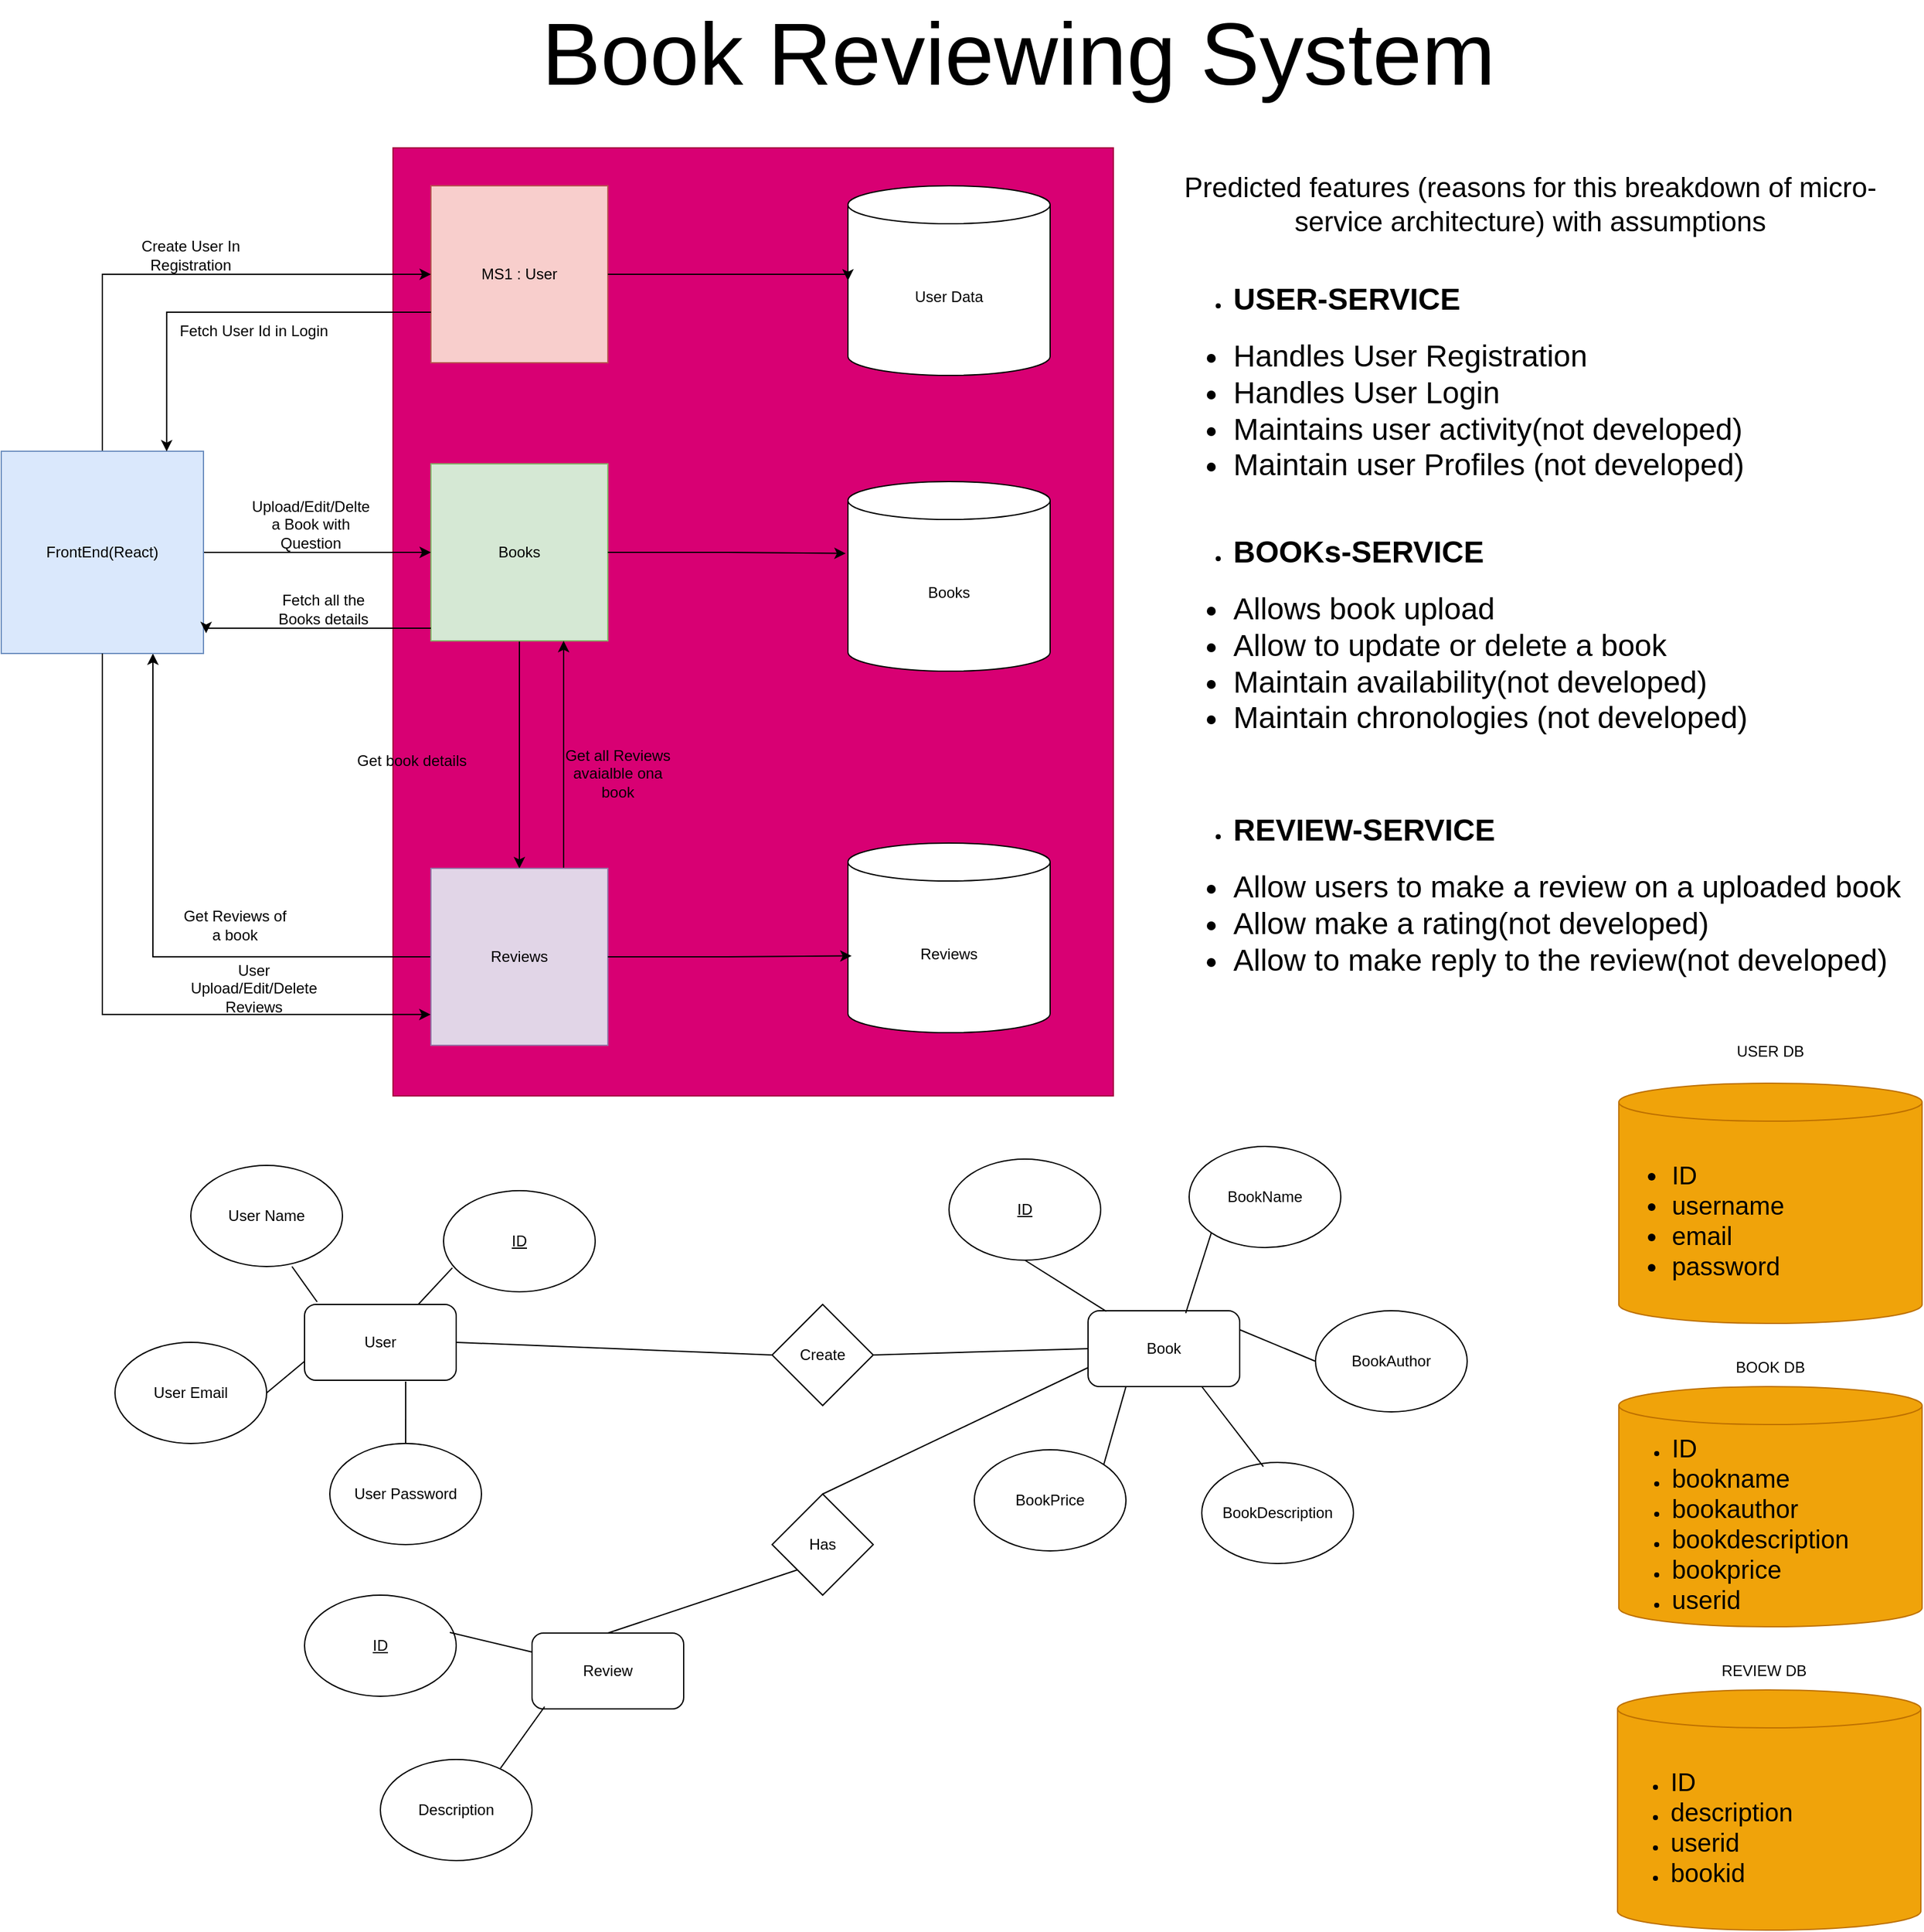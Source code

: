 <mxfile version="22.0.4" type="device">
  <diagram name="Page-1" id="cF1kt7CdDfD7vXwSGcM8">
    <mxGraphModel dx="2933" dy="2667" grid="1" gridSize="10" guides="1" tooltips="1" connect="1" arrows="1" fold="1" page="1" pageScale="1" pageWidth="850" pageHeight="1100" math="0" shadow="0">
      <root>
        <mxCell id="0" />
        <mxCell id="1" parent="0" />
        <mxCell id="GzDTUK1ZSudhXo1Uk-pZ-34" value="" style="rounded=0;whiteSpace=wrap;html=1;fillColor=#d80073;fontColor=#ffffff;strokeColor=#A50040;" vertex="1" parent="1">
          <mxGeometry x="380" y="30" width="570" height="750" as="geometry" />
        </mxCell>
        <mxCell id="GzDTUK1ZSudhXo1Uk-pZ-1" value="MS1 : User" style="whiteSpace=wrap;html=1;aspect=fixed;fillColor=#f8cecc;strokeColor=#b85450;" vertex="1" parent="1">
          <mxGeometry x="410" y="60" width="140" height="140" as="geometry" />
        </mxCell>
        <mxCell id="GzDTUK1ZSudhXo1Uk-pZ-20" style="edgeStyle=orthogonalEdgeStyle;rounded=0;orthogonalLoop=1;jettySize=auto;html=1;" edge="1" parent="1" source="GzDTUK1ZSudhXo1Uk-pZ-2" target="GzDTUK1ZSudhXo1Uk-pZ-3">
          <mxGeometry relative="1" as="geometry">
            <mxPoint x="460" y="590" as="targetPoint" />
            <Array as="points" />
          </mxGeometry>
        </mxCell>
        <mxCell id="GzDTUK1ZSudhXo1Uk-pZ-2" value="Books" style="whiteSpace=wrap;html=1;aspect=fixed;fillColor=#d5e8d4;strokeColor=#82b366;" vertex="1" parent="1">
          <mxGeometry x="410" y="280" width="140" height="140" as="geometry" />
        </mxCell>
        <mxCell id="GzDTUK1ZSudhXo1Uk-pZ-21" style="edgeStyle=orthogonalEdgeStyle;rounded=0;orthogonalLoop=1;jettySize=auto;html=1;entryX=0.75;entryY=1;entryDx=0;entryDy=0;" edge="1" parent="1" source="GzDTUK1ZSudhXo1Uk-pZ-3" target="GzDTUK1ZSudhXo1Uk-pZ-2">
          <mxGeometry relative="1" as="geometry">
            <Array as="points">
              <mxPoint x="515" y="550" />
              <mxPoint x="515" y="550" />
            </Array>
          </mxGeometry>
        </mxCell>
        <mxCell id="GzDTUK1ZSudhXo1Uk-pZ-23" style="edgeStyle=orthogonalEdgeStyle;rounded=0;orthogonalLoop=1;jettySize=auto;html=1;entryX=0.75;entryY=1;entryDx=0;entryDy=0;" edge="1" parent="1" source="GzDTUK1ZSudhXo1Uk-pZ-3" target="GzDTUK1ZSudhXo1Uk-pZ-4">
          <mxGeometry relative="1" as="geometry" />
        </mxCell>
        <mxCell id="GzDTUK1ZSudhXo1Uk-pZ-3" value="Reviews" style="whiteSpace=wrap;html=1;aspect=fixed;fillColor=#e1d5e7;strokeColor=#9673a6;" vertex="1" parent="1">
          <mxGeometry x="410" y="600" width="140" height="140" as="geometry" />
        </mxCell>
        <mxCell id="GzDTUK1ZSudhXo1Uk-pZ-6" style="edgeStyle=orthogonalEdgeStyle;rounded=0;orthogonalLoop=1;jettySize=auto;html=1;entryX=0;entryY=0.5;entryDx=0;entryDy=0;" edge="1" parent="1" source="GzDTUK1ZSudhXo1Uk-pZ-4" target="GzDTUK1ZSudhXo1Uk-pZ-1">
          <mxGeometry relative="1" as="geometry">
            <Array as="points">
              <mxPoint x="150" y="130" />
            </Array>
          </mxGeometry>
        </mxCell>
        <mxCell id="GzDTUK1ZSudhXo1Uk-pZ-10" style="edgeStyle=orthogonalEdgeStyle;rounded=0;orthogonalLoop=1;jettySize=auto;html=1;entryX=0;entryY=0.5;entryDx=0;entryDy=0;" edge="1" parent="1" source="GzDTUK1ZSudhXo1Uk-pZ-4" target="GzDTUK1ZSudhXo1Uk-pZ-2">
          <mxGeometry relative="1" as="geometry" />
        </mxCell>
        <mxCell id="GzDTUK1ZSudhXo1Uk-pZ-4" value="FrontEnd(React)" style="whiteSpace=wrap;html=1;aspect=fixed;fillColor=#dae8fc;strokeColor=#6c8ebf;" vertex="1" parent="1">
          <mxGeometry x="70" y="270" width="160" height="160" as="geometry" />
        </mxCell>
        <mxCell id="GzDTUK1ZSudhXo1Uk-pZ-7" value="Fetch User Id in Login" style="text;html=1;strokeColor=none;fillColor=none;align=center;verticalAlign=middle;whiteSpace=wrap;rounded=0;" vertex="1" parent="1">
          <mxGeometry x="210" y="160" width="120" height="30" as="geometry" />
        </mxCell>
        <mxCell id="GzDTUK1ZSudhXo1Uk-pZ-8" style="edgeStyle=orthogonalEdgeStyle;rounded=0;orthogonalLoop=1;jettySize=auto;html=1;entryX=0.818;entryY=0.001;entryDx=0;entryDy=0;entryPerimeter=0;" edge="1" parent="1" source="GzDTUK1ZSudhXo1Uk-pZ-1" target="GzDTUK1ZSudhXo1Uk-pZ-4">
          <mxGeometry relative="1" as="geometry">
            <Array as="points">
              <mxPoint x="201" y="160" />
            </Array>
          </mxGeometry>
        </mxCell>
        <mxCell id="GzDTUK1ZSudhXo1Uk-pZ-9" value="Create User In Registration" style="text;html=1;strokeColor=none;fillColor=none;align=center;verticalAlign=middle;whiteSpace=wrap;rounded=0;" vertex="1" parent="1">
          <mxGeometry x="160" y="100" width="120" height="30" as="geometry" />
        </mxCell>
        <mxCell id="GzDTUK1ZSudhXo1Uk-pZ-11" value="Upload/Edit/Delte a Book with Question" style="text;html=1;strokeColor=none;fillColor=none;align=center;verticalAlign=middle;whiteSpace=wrap;rounded=0;" vertex="1" parent="1">
          <mxGeometry x="270" y="313" width="90" height="30" as="geometry" />
        </mxCell>
        <mxCell id="GzDTUK1ZSudhXo1Uk-pZ-12" style="edgeStyle=orthogonalEdgeStyle;rounded=0;orthogonalLoop=1;jettySize=auto;html=1;entryX=1.013;entryY=0.9;entryDx=0;entryDy=0;entryPerimeter=0;" edge="1" parent="1" source="GzDTUK1ZSudhXo1Uk-pZ-2" target="GzDTUK1ZSudhXo1Uk-pZ-4">
          <mxGeometry relative="1" as="geometry">
            <Array as="points">
              <mxPoint x="232" y="410" />
            </Array>
          </mxGeometry>
        </mxCell>
        <mxCell id="GzDTUK1ZSudhXo1Uk-pZ-13" value="Fetch all the Books details" style="text;html=1;strokeColor=none;fillColor=none;align=center;verticalAlign=middle;whiteSpace=wrap;rounded=0;" vertex="1" parent="1">
          <mxGeometry x="280" y="380" width="90" height="30" as="geometry" />
        </mxCell>
        <mxCell id="GzDTUK1ZSudhXo1Uk-pZ-14" style="edgeStyle=orthogonalEdgeStyle;rounded=0;orthogonalLoop=1;jettySize=auto;html=1;entryX=-0.002;entryY=0.826;entryDx=0;entryDy=0;entryPerimeter=0;" edge="1" parent="1" source="GzDTUK1ZSudhXo1Uk-pZ-4" target="GzDTUK1ZSudhXo1Uk-pZ-3">
          <mxGeometry relative="1" as="geometry">
            <Array as="points">
              <mxPoint x="150" y="716" />
            </Array>
          </mxGeometry>
        </mxCell>
        <mxCell id="GzDTUK1ZSudhXo1Uk-pZ-15" value="User Upload/Edit/Delete Reviews" style="text;html=1;strokeColor=none;fillColor=none;align=center;verticalAlign=middle;whiteSpace=wrap;rounded=0;" vertex="1" parent="1">
          <mxGeometry x="210" y="680" width="120" height="30" as="geometry" />
        </mxCell>
        <mxCell id="GzDTUK1ZSudhXo1Uk-pZ-18" value="Get book details" style="text;html=1;strokeColor=none;fillColor=none;align=center;verticalAlign=middle;whiteSpace=wrap;rounded=0;" vertex="1" parent="1">
          <mxGeometry x="350" y="500" width="90" height="30" as="geometry" />
        </mxCell>
        <mxCell id="GzDTUK1ZSudhXo1Uk-pZ-22" value="Get all Reviews avaialble ona book" style="text;html=1;strokeColor=none;fillColor=none;align=center;verticalAlign=middle;whiteSpace=wrap;rounded=0;" vertex="1" parent="1">
          <mxGeometry x="513" y="510" width="90" height="30" as="geometry" />
        </mxCell>
        <mxCell id="GzDTUK1ZSudhXo1Uk-pZ-24" value="Get Reviews of a book" style="text;html=1;strokeColor=none;fillColor=none;align=center;verticalAlign=middle;whiteSpace=wrap;rounded=0;" vertex="1" parent="1">
          <mxGeometry x="210" y="630" width="90" height="30" as="geometry" />
        </mxCell>
        <mxCell id="GzDTUK1ZSudhXo1Uk-pZ-26" value="User Data" style="shape=cylinder3;whiteSpace=wrap;html=1;boundedLbl=1;backgroundOutline=1;size=15;" vertex="1" parent="1">
          <mxGeometry x="740" y="60" width="160" height="150" as="geometry" />
        </mxCell>
        <mxCell id="GzDTUK1ZSudhXo1Uk-pZ-28" style="edgeStyle=orthogonalEdgeStyle;rounded=0;orthogonalLoop=1;jettySize=auto;html=1;entryX=0;entryY=0.5;entryDx=0;entryDy=0;entryPerimeter=0;" edge="1" parent="1" source="GzDTUK1ZSudhXo1Uk-pZ-1" target="GzDTUK1ZSudhXo1Uk-pZ-26">
          <mxGeometry relative="1" as="geometry">
            <Array as="points">
              <mxPoint x="740" y="130" />
            </Array>
          </mxGeometry>
        </mxCell>
        <mxCell id="GzDTUK1ZSudhXo1Uk-pZ-29" value="Books" style="shape=cylinder3;whiteSpace=wrap;html=1;boundedLbl=1;backgroundOutline=1;size=15;" vertex="1" parent="1">
          <mxGeometry x="740" y="294" width="160" height="150" as="geometry" />
        </mxCell>
        <mxCell id="GzDTUK1ZSudhXo1Uk-pZ-30" value="Reviews" style="shape=cylinder3;whiteSpace=wrap;html=1;boundedLbl=1;backgroundOutline=1;size=15;" vertex="1" parent="1">
          <mxGeometry x="740" y="580" width="160" height="150" as="geometry" />
        </mxCell>
        <mxCell id="GzDTUK1ZSudhXo1Uk-pZ-31" style="edgeStyle=orthogonalEdgeStyle;rounded=0;orthogonalLoop=1;jettySize=auto;html=1;entryX=-0.011;entryY=0.379;entryDx=0;entryDy=0;entryPerimeter=0;" edge="1" parent="1" source="GzDTUK1ZSudhXo1Uk-pZ-2" target="GzDTUK1ZSudhXo1Uk-pZ-29">
          <mxGeometry relative="1" as="geometry" />
        </mxCell>
        <mxCell id="GzDTUK1ZSudhXo1Uk-pZ-32" style="edgeStyle=orthogonalEdgeStyle;rounded=0;orthogonalLoop=1;jettySize=auto;html=1;entryX=0.018;entryY=0.595;entryDx=0;entryDy=0;entryPerimeter=0;" edge="1" parent="1" source="GzDTUK1ZSudhXo1Uk-pZ-3" target="GzDTUK1ZSudhXo1Uk-pZ-30">
          <mxGeometry relative="1" as="geometry" />
        </mxCell>
        <mxCell id="GzDTUK1ZSudhXo1Uk-pZ-35" value="&lt;font style=&quot;font-size: 70px;&quot;&gt;Book Reviewing System&lt;br&gt;&lt;/font&gt;" style="text;html=1;strokeColor=none;fillColor=none;align=center;verticalAlign=middle;whiteSpace=wrap;rounded=0;opacity=70;" vertex="1" parent="1">
          <mxGeometry x="370" y="-60" width="1010" height="30" as="geometry" />
        </mxCell>
        <mxCell id="GzDTUK1ZSudhXo1Uk-pZ-46" value="" style="group" vertex="1" connectable="0" parent="1">
          <mxGeometry x="160" y="835" width="380" height="300" as="geometry" />
        </mxCell>
        <mxCell id="GzDTUK1ZSudhXo1Uk-pZ-36" value="User" style="rounded=1;whiteSpace=wrap;html=1;" vertex="1" parent="GzDTUK1ZSudhXo1Uk-pZ-46">
          <mxGeometry x="150" y="110" width="120" height="60" as="geometry" />
        </mxCell>
        <mxCell id="GzDTUK1ZSudhXo1Uk-pZ-37" value="&lt;u&gt;ID&lt;/u&gt;" style="ellipse;whiteSpace=wrap;html=1;" vertex="1" parent="GzDTUK1ZSudhXo1Uk-pZ-46">
          <mxGeometry x="260" y="20" width="120" height="80" as="geometry" />
        </mxCell>
        <mxCell id="GzDTUK1ZSudhXo1Uk-pZ-38" value="User Name" style="ellipse;whiteSpace=wrap;html=1;" vertex="1" parent="GzDTUK1ZSudhXo1Uk-pZ-46">
          <mxGeometry x="60" width="120" height="80" as="geometry" />
        </mxCell>
        <mxCell id="GzDTUK1ZSudhXo1Uk-pZ-39" value="User Email" style="ellipse;whiteSpace=wrap;html=1;" vertex="1" parent="GzDTUK1ZSudhXo1Uk-pZ-46">
          <mxGeometry y="140" width="120" height="80" as="geometry" />
        </mxCell>
        <mxCell id="GzDTUK1ZSudhXo1Uk-pZ-40" value="User Password" style="ellipse;whiteSpace=wrap;html=1;" vertex="1" parent="GzDTUK1ZSudhXo1Uk-pZ-46">
          <mxGeometry x="170" y="220" width="120" height="80" as="geometry" />
        </mxCell>
        <mxCell id="GzDTUK1ZSudhXo1Uk-pZ-42" value="" style="endArrow=none;html=1;rounded=0;exitX=0.75;exitY=0;exitDx=0;exitDy=0;entryX=0.058;entryY=0.763;entryDx=0;entryDy=0;entryPerimeter=0;" edge="1" parent="GzDTUK1ZSudhXo1Uk-pZ-46" source="GzDTUK1ZSudhXo1Uk-pZ-36" target="GzDTUK1ZSudhXo1Uk-pZ-37">
          <mxGeometry width="50" height="50" relative="1" as="geometry">
            <mxPoint x="260" y="180" as="sourcePoint" />
            <mxPoint x="310" y="130" as="targetPoint" />
          </mxGeometry>
        </mxCell>
        <mxCell id="GzDTUK1ZSudhXo1Uk-pZ-43" value="" style="endArrow=none;html=1;rounded=0;exitX=0.667;exitY=1;exitDx=0;exitDy=0;entryX=0.083;entryY=-0.033;entryDx=0;entryDy=0;entryPerimeter=0;exitPerimeter=0;" edge="1" parent="GzDTUK1ZSudhXo1Uk-pZ-46" source="GzDTUK1ZSudhXo1Uk-pZ-38" target="GzDTUK1ZSudhXo1Uk-pZ-36">
          <mxGeometry width="50" height="50" relative="1" as="geometry">
            <mxPoint x="250" y="130" as="sourcePoint" />
            <mxPoint x="277" y="91" as="targetPoint" />
          </mxGeometry>
        </mxCell>
        <mxCell id="GzDTUK1ZSudhXo1Uk-pZ-44" value="" style="endArrow=none;html=1;rounded=0;exitX=0;exitY=0.75;exitDx=0;exitDy=0;entryX=1;entryY=0.5;entryDx=0;entryDy=0;" edge="1" parent="GzDTUK1ZSudhXo1Uk-pZ-46" source="GzDTUK1ZSudhXo1Uk-pZ-36" target="GzDTUK1ZSudhXo1Uk-pZ-39">
          <mxGeometry width="50" height="50" relative="1" as="geometry">
            <mxPoint x="260" y="140" as="sourcePoint" />
            <mxPoint x="287" y="101" as="targetPoint" />
          </mxGeometry>
        </mxCell>
        <mxCell id="GzDTUK1ZSudhXo1Uk-pZ-45" value="" style="endArrow=none;html=1;rounded=0;exitX=0.667;exitY=1.017;exitDx=0;exitDy=0;exitPerimeter=0;" edge="1" parent="GzDTUK1ZSudhXo1Uk-pZ-46" source="GzDTUK1ZSudhXo1Uk-pZ-36" target="GzDTUK1ZSudhXo1Uk-pZ-40">
          <mxGeometry width="50" height="50" relative="1" as="geometry">
            <mxPoint x="270" y="150" as="sourcePoint" />
            <mxPoint x="297" y="111" as="targetPoint" />
          </mxGeometry>
        </mxCell>
        <mxCell id="GzDTUK1ZSudhXo1Uk-pZ-47" value="Create" style="rhombus;whiteSpace=wrap;html=1;" vertex="1" parent="1">
          <mxGeometry x="680" y="945" width="80" height="80" as="geometry" />
        </mxCell>
        <mxCell id="GzDTUK1ZSudhXo1Uk-pZ-48" value="" style="endArrow=none;html=1;rounded=0;entryX=0;entryY=0.5;entryDx=0;entryDy=0;" edge="1" parent="1" target="GzDTUK1ZSudhXo1Uk-pZ-47">
          <mxGeometry width="50" height="50" relative="1" as="geometry">
            <mxPoint x="430" y="975" as="sourcePoint" />
            <mxPoint x="760" y="1065" as="targetPoint" />
          </mxGeometry>
        </mxCell>
        <mxCell id="GzDTUK1ZSudhXo1Uk-pZ-51" value="" style="endArrow=none;html=1;rounded=0;entryX=0;entryY=0.5;entryDx=0;entryDy=0;exitX=1;exitY=0.5;exitDx=0;exitDy=0;" edge="1" parent="1" source="GzDTUK1ZSudhXo1Uk-pZ-47" target="GzDTUK1ZSudhXo1Uk-pZ-49">
          <mxGeometry width="50" height="50" relative="1" as="geometry">
            <mxPoint x="650" y="1045" as="sourcePoint" />
            <mxPoint x="700" y="995" as="targetPoint" />
          </mxGeometry>
        </mxCell>
        <mxCell id="GzDTUK1ZSudhXo1Uk-pZ-62" value="" style="group" vertex="1" connectable="0" parent="1">
          <mxGeometry x="820" y="820" width="410" height="330" as="geometry" />
        </mxCell>
        <mxCell id="GzDTUK1ZSudhXo1Uk-pZ-49" value="Book" style="rounded=1;whiteSpace=wrap;html=1;" vertex="1" parent="GzDTUK1ZSudhXo1Uk-pZ-62">
          <mxGeometry x="110" y="130" width="120" height="60" as="geometry" />
        </mxCell>
        <mxCell id="GzDTUK1ZSudhXo1Uk-pZ-52" value="&lt;u&gt;ID&lt;/u&gt;" style="ellipse;whiteSpace=wrap;html=1;" vertex="1" parent="GzDTUK1ZSudhXo1Uk-pZ-62">
          <mxGeometry y="10" width="120" height="80" as="geometry" />
        </mxCell>
        <mxCell id="GzDTUK1ZSudhXo1Uk-pZ-53" value="BookName" style="ellipse;whiteSpace=wrap;html=1;" vertex="1" parent="GzDTUK1ZSudhXo1Uk-pZ-62">
          <mxGeometry x="190" width="120" height="80" as="geometry" />
        </mxCell>
        <mxCell id="GzDTUK1ZSudhXo1Uk-pZ-54" value="BookAuthor" style="ellipse;whiteSpace=wrap;html=1;" vertex="1" parent="GzDTUK1ZSudhXo1Uk-pZ-62">
          <mxGeometry x="290" y="130" width="120" height="80" as="geometry" />
        </mxCell>
        <mxCell id="GzDTUK1ZSudhXo1Uk-pZ-55" value="BookDescription" style="ellipse;whiteSpace=wrap;html=1;" vertex="1" parent="GzDTUK1ZSudhXo1Uk-pZ-62">
          <mxGeometry x="200" y="250" width="120" height="80" as="geometry" />
        </mxCell>
        <mxCell id="GzDTUK1ZSudhXo1Uk-pZ-56" value="BookPrice" style="ellipse;whiteSpace=wrap;html=1;" vertex="1" parent="GzDTUK1ZSudhXo1Uk-pZ-62">
          <mxGeometry x="20" y="240" width="120" height="80" as="geometry" />
        </mxCell>
        <mxCell id="GzDTUK1ZSudhXo1Uk-pZ-57" value="" style="endArrow=none;html=1;rounded=0;entryX=0.12;entryY=0.007;entryDx=0;entryDy=0;exitX=0.5;exitY=1;exitDx=0;exitDy=0;entryPerimeter=0;" edge="1" parent="GzDTUK1ZSudhXo1Uk-pZ-62" source="GzDTUK1ZSudhXo1Uk-pZ-52" target="GzDTUK1ZSudhXo1Uk-pZ-49">
          <mxGeometry width="50" height="50" relative="1" as="geometry">
            <mxPoint x="-120" y="170" as="sourcePoint" />
            <mxPoint x="120" y="170" as="targetPoint" />
          </mxGeometry>
        </mxCell>
        <mxCell id="GzDTUK1ZSudhXo1Uk-pZ-58" value="" style="endArrow=none;html=1;rounded=0;entryX=0.644;entryY=0.031;entryDx=0;entryDy=0;exitX=0;exitY=1;exitDx=0;exitDy=0;entryPerimeter=0;" edge="1" parent="GzDTUK1ZSudhXo1Uk-pZ-62" source="GzDTUK1ZSudhXo1Uk-pZ-53" target="GzDTUK1ZSudhXo1Uk-pZ-49">
          <mxGeometry width="50" height="50" relative="1" as="geometry">
            <mxPoint x="70" y="100" as="sourcePoint" />
            <mxPoint x="134" y="140" as="targetPoint" />
          </mxGeometry>
        </mxCell>
        <mxCell id="GzDTUK1ZSudhXo1Uk-pZ-59" value="" style="endArrow=none;html=1;rounded=0;entryX=1;entryY=0.25;entryDx=0;entryDy=0;exitX=0;exitY=0.5;exitDx=0;exitDy=0;" edge="1" parent="GzDTUK1ZSudhXo1Uk-pZ-62" source="GzDTUK1ZSudhXo1Uk-pZ-54" target="GzDTUK1ZSudhXo1Uk-pZ-49">
          <mxGeometry width="50" height="50" relative="1" as="geometry">
            <mxPoint x="218" y="78" as="sourcePoint" />
            <mxPoint x="197" y="142" as="targetPoint" />
          </mxGeometry>
        </mxCell>
        <mxCell id="GzDTUK1ZSudhXo1Uk-pZ-60" value="" style="endArrow=none;html=1;rounded=0;entryX=0.75;entryY=1;entryDx=0;entryDy=0;exitX=0.406;exitY=0.041;exitDx=0;exitDy=0;exitPerimeter=0;" edge="1" parent="GzDTUK1ZSudhXo1Uk-pZ-62" source="GzDTUK1ZSudhXo1Uk-pZ-55" target="GzDTUK1ZSudhXo1Uk-pZ-49">
          <mxGeometry width="50" height="50" relative="1" as="geometry">
            <mxPoint x="300" y="180" as="sourcePoint" />
            <mxPoint x="240" y="155" as="targetPoint" />
          </mxGeometry>
        </mxCell>
        <mxCell id="GzDTUK1ZSudhXo1Uk-pZ-61" value="" style="endArrow=none;html=1;rounded=0;entryX=0.25;entryY=1;entryDx=0;entryDy=0;exitX=1;exitY=0;exitDx=0;exitDy=0;" edge="1" parent="GzDTUK1ZSudhXo1Uk-pZ-62" source="GzDTUK1ZSudhXo1Uk-pZ-56" target="GzDTUK1ZSudhXo1Uk-pZ-49">
          <mxGeometry width="50" height="50" relative="1" as="geometry">
            <mxPoint x="287" y="269" as="sourcePoint" />
            <mxPoint x="227" y="205" as="targetPoint" />
          </mxGeometry>
        </mxCell>
        <mxCell id="GzDTUK1ZSudhXo1Uk-pZ-63" value="Review" style="rounded=1;whiteSpace=wrap;html=1;" vertex="1" parent="1">
          <mxGeometry x="490" y="1205" width="120" height="60" as="geometry" />
        </mxCell>
        <mxCell id="GzDTUK1ZSudhXo1Uk-pZ-64" value="Has" style="rhombus;whiteSpace=wrap;html=1;" vertex="1" parent="1">
          <mxGeometry x="680" y="1095" width="80" height="80" as="geometry" />
        </mxCell>
        <mxCell id="GzDTUK1ZSudhXo1Uk-pZ-65" value="" style="endArrow=none;html=1;rounded=0;entryX=0;entryY=0.75;entryDx=0;entryDy=0;exitX=0.5;exitY=0;exitDx=0;exitDy=0;" edge="1" parent="1" source="GzDTUK1ZSudhXo1Uk-pZ-64" target="GzDTUK1ZSudhXo1Uk-pZ-49">
          <mxGeometry width="50" height="50" relative="1" as="geometry">
            <mxPoint x="640" y="1105" as="sourcePoint" />
            <mxPoint x="690" y="1055" as="targetPoint" />
          </mxGeometry>
        </mxCell>
        <mxCell id="GzDTUK1ZSudhXo1Uk-pZ-66" value="" style="endArrow=none;html=1;rounded=0;entryX=0;entryY=1;entryDx=0;entryDy=0;exitX=0.5;exitY=0;exitDx=0;exitDy=0;" edge="1" parent="1" source="GzDTUK1ZSudhXo1Uk-pZ-63" target="GzDTUK1ZSudhXo1Uk-pZ-64">
          <mxGeometry width="50" height="50" relative="1" as="geometry">
            <mxPoint x="730" y="1105" as="sourcePoint" />
            <mxPoint x="940" y="1005" as="targetPoint" />
          </mxGeometry>
        </mxCell>
        <mxCell id="GzDTUK1ZSudhXo1Uk-pZ-67" value="&lt;u&gt;ID&lt;/u&gt;" style="ellipse;whiteSpace=wrap;html=1;" vertex="1" parent="1">
          <mxGeometry x="310" y="1175" width="120" height="80" as="geometry" />
        </mxCell>
        <mxCell id="GzDTUK1ZSudhXo1Uk-pZ-68" value="Description" style="ellipse;whiteSpace=wrap;html=1;" vertex="1" parent="1">
          <mxGeometry x="370" y="1305" width="120" height="80" as="geometry" />
        </mxCell>
        <mxCell id="GzDTUK1ZSudhXo1Uk-pZ-69" value="" style="endArrow=none;html=1;rounded=0;exitX=0;exitY=0.25;exitDx=0;exitDy=0;entryX=0.958;entryY=0.369;entryDx=0;entryDy=0;entryPerimeter=0;" edge="1" parent="1" source="GzDTUK1ZSudhXo1Uk-pZ-63" target="GzDTUK1ZSudhXo1Uk-pZ-67">
          <mxGeometry width="50" height="50" relative="1" as="geometry">
            <mxPoint x="650" y="1145" as="sourcePoint" />
            <mxPoint x="700" y="1095" as="targetPoint" />
          </mxGeometry>
        </mxCell>
        <mxCell id="GzDTUK1ZSudhXo1Uk-pZ-71" value="" style="endArrow=none;html=1;rounded=0;exitX=0.083;exitY=0.971;exitDx=0;exitDy=0;entryX=0.792;entryY=0.087;entryDx=0;entryDy=0;entryPerimeter=0;exitPerimeter=0;" edge="1" parent="1" source="GzDTUK1ZSudhXo1Uk-pZ-63" target="GzDTUK1ZSudhXo1Uk-pZ-68">
          <mxGeometry width="50" height="50" relative="1" as="geometry">
            <mxPoint x="500" y="1230" as="sourcePoint" />
            <mxPoint x="435" y="1215" as="targetPoint" />
          </mxGeometry>
        </mxCell>
        <mxCell id="GzDTUK1ZSudhXo1Uk-pZ-72" value="&lt;ul&gt;&lt;li&gt;&lt;h1 style=&quot;font-size: 24px;&quot;&gt;&lt;font style=&quot;font-size: 24px;&quot;&gt;USER-SERVICE&lt;/font&gt;&lt;/h1&gt;&lt;/li&gt;&lt;li style=&quot;font-size: 24px;&quot;&gt;&lt;font style=&quot;font-size: 24px;&quot;&gt;Handles User Registration&lt;/font&gt;&lt;/li&gt;&lt;li style=&quot;font-size: 24px;&quot;&gt;&lt;font style=&quot;font-size: 24px;&quot;&gt;Handles User Login&lt;/font&gt;&lt;/li&gt;&lt;li style=&quot;font-size: 24px;&quot;&gt;&lt;font style=&quot;font-size: 24px;&quot;&gt;Maintains user activity(not developed)&lt;/font&gt;&lt;/li&gt;&lt;li style=&quot;font-size: 24px;&quot;&gt;&lt;font style=&quot;font-size: 24px;&quot;&gt;Maintain user Profiles (not developed)&lt;br&gt;&lt;/font&gt;&lt;/li&gt;&lt;/ul&gt;" style="text;html=1;strokeColor=none;fillColor=none;spacing=5;spacingTop=-20;whiteSpace=wrap;overflow=hidden;rounded=0;" vertex="1" parent="1">
          <mxGeometry x="1000" y="130" width="580" height="190" as="geometry" />
        </mxCell>
        <mxCell id="GzDTUK1ZSudhXo1Uk-pZ-73" value="&lt;font style=&quot;font-size: 22px;&quot;&gt;Predicted features (reasons for this breakdown of micro-service architecture) with assumptions&lt;br&gt;&lt;/font&gt;" style="text;html=1;strokeColor=none;fillColor=none;align=center;verticalAlign=middle;whiteSpace=wrap;rounded=0;" vertex="1" parent="1">
          <mxGeometry x="980" y="60" width="600" height="30" as="geometry" />
        </mxCell>
        <mxCell id="GzDTUK1ZSudhXo1Uk-pZ-74" value="&lt;ul&gt;&lt;li&gt;&lt;h1 style=&quot;font-size: 24px;&quot;&gt;&lt;font style=&quot;font-size: 24px;&quot;&gt;BOOKs-SERVICE&lt;/font&gt;&lt;/h1&gt;&lt;/li&gt;&lt;li style=&quot;font-size: 24px;&quot;&gt;Allows book upload&lt;br&gt;&lt;/li&gt;&lt;li style=&quot;font-size: 24px;&quot;&gt;Allow to update or delete a book&lt;br&gt;&lt;/li&gt;&lt;li style=&quot;font-size: 24px;&quot;&gt;&lt;font style=&quot;font-size: 24px;&quot;&gt;Maintain availability(not developed)&lt;/font&gt;&lt;/li&gt;&lt;li style=&quot;font-size: 24px;&quot;&gt;&lt;font style=&quot;font-size: 24px;&quot;&gt;Maintain chronologies (not developed)&lt;br&gt;&lt;/font&gt;&lt;/li&gt;&lt;/ul&gt;" style="text;html=1;strokeColor=none;fillColor=none;spacing=5;spacingTop=-20;whiteSpace=wrap;overflow=hidden;rounded=0;" vertex="1" parent="1">
          <mxGeometry x="1000" y="330" width="580" height="190" as="geometry" />
        </mxCell>
        <mxCell id="GzDTUK1ZSudhXo1Uk-pZ-75" value="&lt;ul&gt;&lt;li&gt;&lt;h1 style=&quot;font-size: 24px;&quot;&gt;&lt;font style=&quot;font-size: 24px;&quot;&gt;REVIEW-SERVICE&lt;/font&gt;&lt;/h1&gt;&lt;/li&gt;&lt;li style=&quot;font-size: 24px;&quot;&gt;Allow users to make a review on a uploaded book&lt;br&gt;&lt;/li&gt;&lt;li style=&quot;font-size: 24px;&quot;&gt;Allow make a rating(not developed)&lt;br&gt;&lt;/li&gt;&lt;li style=&quot;font-size: 24px;&quot;&gt;&lt;font style=&quot;font-size: 24px;&quot;&gt;Allow to make reply to the review(not developed)&lt;/font&gt;&lt;/li&gt;&lt;/ul&gt;" style="text;html=1;strokeColor=none;fillColor=none;spacing=5;spacingTop=-20;whiteSpace=wrap;overflow=hidden;rounded=0;" vertex="1" parent="1">
          <mxGeometry x="1000" y="550" width="580" height="160" as="geometry" />
        </mxCell>
        <mxCell id="GzDTUK1ZSudhXo1Uk-pZ-76" value="&lt;div style=&quot;font-size: 20px;&quot; align=&quot;left&quot;&gt;&lt;ul&gt;&lt;li&gt;ID&lt;/li&gt;&lt;li&gt;username&lt;/li&gt;&lt;li&gt;email&lt;/li&gt;&lt;li&gt;password&lt;/li&gt;&lt;/ul&gt;&lt;/div&gt;" style="shape=cylinder3;whiteSpace=wrap;html=1;boundedLbl=1;backgroundOutline=1;size=15;fillColor=#f0a30a;fontColor=#000000;strokeColor=#BD7000;align=left;" vertex="1" parent="1">
          <mxGeometry x="1350" y="770" width="240" height="190" as="geometry" />
        </mxCell>
        <mxCell id="GzDTUK1ZSudhXo1Uk-pZ-77" value="&lt;div align=&quot;left&quot;&gt;&lt;ul&gt;&lt;li&gt;&lt;font style=&quot;font-size: 20px;&quot;&gt;ID&lt;/font&gt;&lt;/li&gt;&lt;li&gt;&lt;font style=&quot;font-size: 20px;&quot;&gt;bookname&lt;/font&gt;&lt;/li&gt;&lt;li&gt;&lt;font style=&quot;font-size: 20px;&quot;&gt;bookauthor&lt;/font&gt;&lt;/li&gt;&lt;li&gt;&lt;font style=&quot;font-size: 20px;&quot;&gt;bookdescription&lt;/font&gt;&lt;/li&gt;&lt;li&gt;&lt;font style=&quot;font-size: 20px;&quot;&gt;bookprice&lt;/font&gt;&lt;/li&gt;&lt;li&gt;&lt;font style=&quot;font-size: 20px;&quot;&gt;userid&lt;/font&gt;&lt;/li&gt;&lt;/ul&gt;&lt;/div&gt;" style="shape=cylinder3;whiteSpace=wrap;html=1;boundedLbl=1;backgroundOutline=1;size=15;fillColor=#f0a30a;fontColor=#000000;strokeColor=#BD7000;align=left;" vertex="1" parent="1">
          <mxGeometry x="1350" y="1010" width="240" height="190" as="geometry" />
        </mxCell>
        <mxCell id="GzDTUK1ZSudhXo1Uk-pZ-78" value="&lt;div align=&quot;left&quot;&gt;&lt;ul&gt;&lt;li&gt;&lt;font style=&quot;font-size: 20px;&quot;&gt;ID&lt;/font&gt;&lt;/li&gt;&lt;li&gt;&lt;font style=&quot;font-size: 20px;&quot;&gt;description&lt;/font&gt;&lt;/li&gt;&lt;li&gt;&lt;font style=&quot;font-size: 20px;&quot;&gt;userid&lt;/font&gt;&lt;/li&gt;&lt;li&gt;&lt;font style=&quot;font-size: 20px;&quot;&gt;bookid&lt;/font&gt;&lt;/li&gt;&lt;/ul&gt;&lt;/div&gt;" style="shape=cylinder3;whiteSpace=wrap;html=1;boundedLbl=1;backgroundOutline=1;size=15;fillColor=#f0a30a;fontColor=#000000;strokeColor=#BD7000;align=left;" vertex="1" parent="1">
          <mxGeometry x="1349" y="1250" width="240" height="190" as="geometry" />
        </mxCell>
        <mxCell id="GzDTUK1ZSudhXo1Uk-pZ-79" value="USER DB" style="text;html=1;strokeColor=none;fillColor=none;align=center;verticalAlign=middle;whiteSpace=wrap;rounded=0;" vertex="1" parent="1">
          <mxGeometry x="1440" y="730" width="60" height="30" as="geometry" />
        </mxCell>
        <mxCell id="GzDTUK1ZSudhXo1Uk-pZ-80" value="BOOK DB" style="text;html=1;strokeColor=none;fillColor=none;align=center;verticalAlign=middle;whiteSpace=wrap;rounded=0;" vertex="1" parent="1">
          <mxGeometry x="1440" y="980" width="60" height="30" as="geometry" />
        </mxCell>
        <mxCell id="GzDTUK1ZSudhXo1Uk-pZ-81" value="REVIEW DB" style="text;html=1;strokeColor=none;fillColor=none;align=center;verticalAlign=middle;whiteSpace=wrap;rounded=0;" vertex="1" parent="1">
          <mxGeometry x="1420" y="1220" width="90" height="30" as="geometry" />
        </mxCell>
      </root>
    </mxGraphModel>
  </diagram>
</mxfile>
